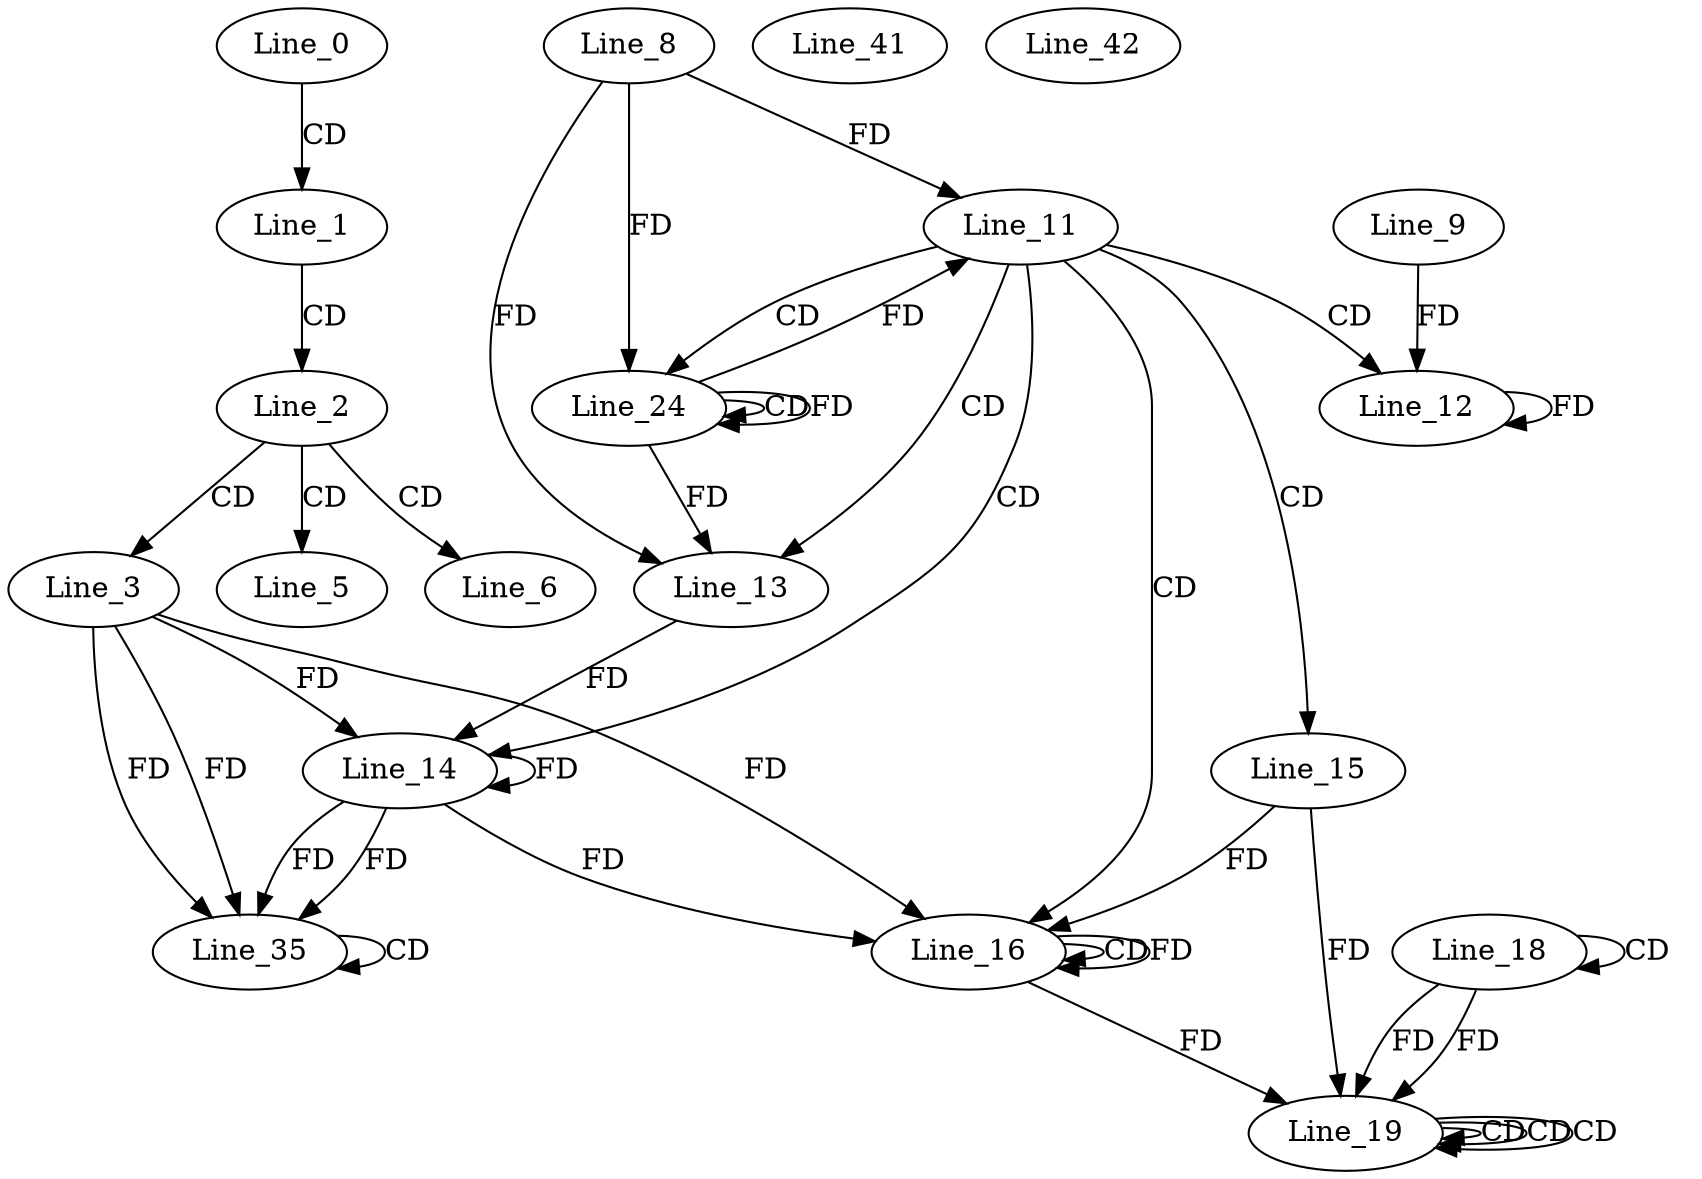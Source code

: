 digraph G {
  Line_0;
  Line_1;
  Line_2;
  Line_3;
  Line_5;
  Line_6;
  Line_11;
  Line_12;
  Line_9;
  Line_12;
  Line_13;
  Line_8;
  Line_13;
  Line_14;
  Line_14;
  Line_15;
  Line_16;
  Line_16;
  Line_16;
  Line_18;
  Line_18;
  Line_19;
  Line_19;
  Line_19;
  Line_19;
  Line_19;
  Line_24;
  Line_24;
  Line_24;
  Line_11;
  Line_35;
  Line_35;
  Line_41;
  Line_42;
  Line_0 -> Line_1 [ label="CD" ];
  Line_1 -> Line_2 [ label="CD" ];
  Line_2 -> Line_3 [ label="CD" ];
  Line_2 -> Line_5 [ label="CD" ];
  Line_2 -> Line_6 [ label="CD" ];
  Line_11 -> Line_12 [ label="CD" ];
  Line_12 -> Line_12 [ label="FD" ];
  Line_9 -> Line_12 [ label="FD" ];
  Line_11 -> Line_13 [ label="CD" ];
  Line_8 -> Line_13 [ label="FD" ];
  Line_11 -> Line_14 [ label="CD" ];
  Line_14 -> Line_14 [ label="FD" ];
  Line_3 -> Line_14 [ label="FD" ];
  Line_13 -> Line_14 [ label="FD" ];
  Line_11 -> Line_15 [ label="CD" ];
  Line_11 -> Line_16 [ label="CD" ];
  Line_16 -> Line_16 [ label="CD" ];
  Line_16 -> Line_16 [ label="FD" ];
  Line_15 -> Line_16 [ label="FD" ];
  Line_14 -> Line_16 [ label="FD" ];
  Line_3 -> Line_16 [ label="FD" ];
  Line_18 -> Line_18 [ label="CD" ];
  Line_19 -> Line_19 [ label="CD" ];
  Line_18 -> Line_19 [ label="FD" ];
  Line_19 -> Line_19 [ label="CD" ];
  Line_18 -> Line_19 [ label="FD" ];
  Line_19 -> Line_19 [ label="CD" ];
  Line_16 -> Line_19 [ label="FD" ];
  Line_15 -> Line_19 [ label="FD" ];
  Line_11 -> Line_24 [ label="CD" ];
  Line_24 -> Line_24 [ label="CD" ];
  Line_24 -> Line_24 [ label="FD" ];
  Line_8 -> Line_24 [ label="FD" ];
  Line_24 -> Line_11 [ label="FD" ];
  Line_8 -> Line_11 [ label="FD" ];
  Line_14 -> Line_35 [ label="FD" ];
  Line_3 -> Line_35 [ label="FD" ];
  Line_35 -> Line_35 [ label="CD" ];
  Line_14 -> Line_35 [ label="FD" ];
  Line_3 -> Line_35 [ label="FD" ];
  Line_24 -> Line_13 [ label="FD" ];
}
